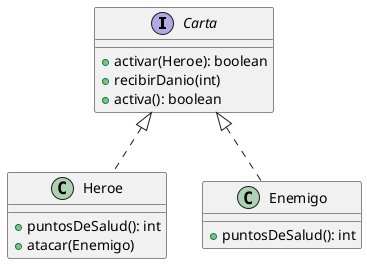 @startuml

interface Carta {
  + activar(Heroe): boolean
  + recibirDanio(int)
  + activa(): boolean
}

class Heroe implements Carta {
  + puntosDeSalud(): int
  + atacar(Enemigo)
}

class Enemigo implements Carta {
  + puntosDeSalud(): int
}

@enduml